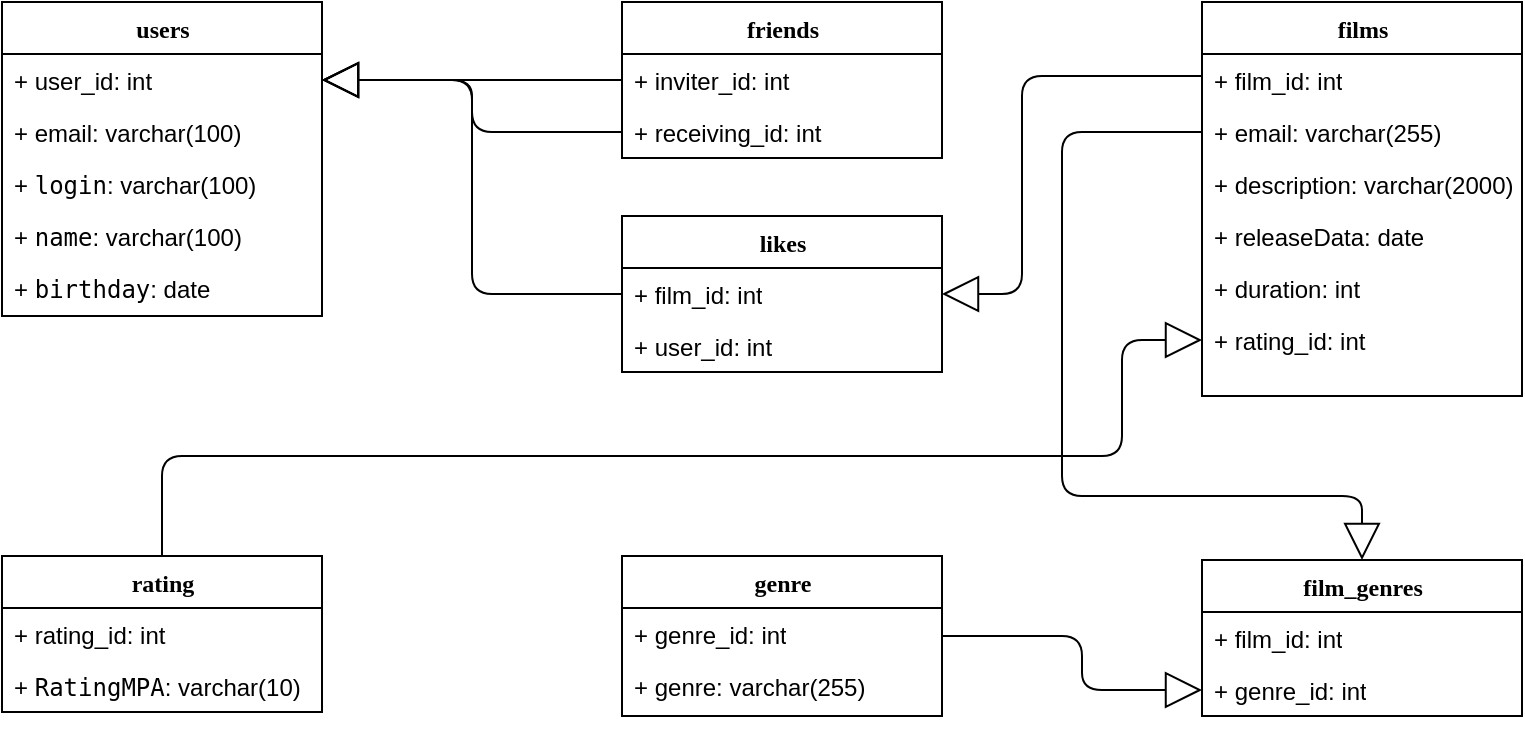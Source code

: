 <mxfile version="20.3.2" type="device"><diagram name="Page-1" id="9f46799a-70d6-7492-0946-bef42562c5a5"><mxGraphModel dx="946" dy="645" grid="1" gridSize="10" guides="1" tooltips="1" connect="1" arrows="1" fold="1" page="1" pageScale="1" pageWidth="1100" pageHeight="850" background="none" math="0" shadow="0"><root><mxCell id="0"/><mxCell id="1" parent="0"/><mxCell id="78961159f06e98e8-17" value="users" style="swimlane;html=1;fontStyle=1;align=center;verticalAlign=top;childLayout=stackLayout;horizontal=1;startSize=26;horizontalStack=0;resizeParent=1;resizeLast=0;collapsible=1;marginBottom=0;swimlaneFillColor=#ffffff;rounded=0;shadow=0;comic=0;labelBackgroundColor=none;strokeWidth=1;fillColor=none;fontFamily=Verdana;fontSize=12" parent="1" vertex="1"><mxGeometry x="90" y="83" width="160" height="157" as="geometry"/></mxCell><mxCell id="78961159f06e98e8-21" value="+ user_id: int" style="text;html=1;strokeColor=none;fillColor=none;align=left;verticalAlign=top;spacingLeft=4;spacingRight=4;whiteSpace=wrap;overflow=hidden;rotatable=0;points=[[0,0.5],[1,0.5]];portConstraint=eastwest;" parent="78961159f06e98e8-17" vertex="1"><mxGeometry y="26" width="160" height="26" as="geometry"/></mxCell><mxCell id="78961159f06e98e8-23" value="+ email: varchar(100)" style="text;html=1;strokeColor=none;fillColor=none;align=left;verticalAlign=top;spacingLeft=4;spacingRight=4;whiteSpace=wrap;overflow=hidden;rotatable=0;points=[[0,0.5],[1,0.5]];portConstraint=eastwest;" parent="78961159f06e98e8-17" vertex="1"><mxGeometry y="52" width="160" height="26" as="geometry"/></mxCell><mxCell id="78961159f06e98e8-25" value="+&amp;nbsp;&lt;span style=&quot;font-family: &amp;quot;JetBrains Mono&amp;quot;, monospace;&quot;&gt;login&lt;/span&gt;:&amp;nbsp;varchar(100)" style="text;html=1;strokeColor=none;fillColor=none;align=left;verticalAlign=top;spacingLeft=4;spacingRight=4;whiteSpace=wrap;overflow=hidden;rotatable=0;points=[[0,0.5],[1,0.5]];portConstraint=eastwest;fontColor=#000000;" parent="78961159f06e98e8-17" vertex="1"><mxGeometry y="78" width="160" height="26" as="geometry"/></mxCell><mxCell id="78961159f06e98e8-26" value="+&amp;nbsp;&lt;span style=&quot;font-family: &amp;quot;JetBrains Mono&amp;quot;, monospace;&quot;&gt;name&lt;/span&gt;:&amp;nbsp;varchar(100)" style="text;html=1;strokeColor=none;fillColor=none;align=left;verticalAlign=top;spacingLeft=4;spacingRight=4;whiteSpace=wrap;overflow=hidden;rotatable=0;points=[[0,0.5],[1,0.5]];portConstraint=eastwest;fontColor=#000000;" parent="78961159f06e98e8-17" vertex="1"><mxGeometry y="104" width="160" height="26" as="geometry"/></mxCell><mxCell id="78961159f06e98e8-24" value="+&amp;nbsp;&lt;span style=&quot;font-family: &amp;quot;JetBrains Mono&amp;quot;, monospace;&quot;&gt;birthday&lt;/span&gt;: date" style="text;html=1;strokeColor=none;fillColor=none;align=left;verticalAlign=top;spacingLeft=4;spacingRight=4;whiteSpace=wrap;overflow=hidden;rotatable=0;points=[[0,0.5],[1,0.5]];portConstraint=eastwest;fontColor=#000000;" parent="78961159f06e98e8-17" vertex="1"><mxGeometry y="130" width="160" height="26" as="geometry"/></mxCell><mxCell id="78961159f06e98e8-30" value="friends" style="swimlane;html=1;fontStyle=1;align=center;verticalAlign=top;childLayout=stackLayout;horizontal=1;startSize=26;horizontalStack=0;resizeParent=1;resizeLast=0;collapsible=1;marginBottom=0;swimlaneFillColor=#ffffff;rounded=0;shadow=0;comic=0;labelBackgroundColor=none;strokeWidth=1;fillColor=none;fontFamily=Verdana;fontSize=12" parent="1" vertex="1"><mxGeometry x="400" y="83" width="160" height="78" as="geometry"/></mxCell><mxCell id="ijx35GMmDwstrqIENFN9-3" value="+ inviter_id: int" style="text;html=1;strokeColor=none;fillColor=none;align=left;verticalAlign=top;spacingLeft=4;spacingRight=4;whiteSpace=wrap;overflow=hidden;rotatable=0;points=[[0,0.5],[1,0.5]];portConstraint=eastwest;" vertex="1" parent="78961159f06e98e8-30"><mxGeometry y="26" width="160" height="26" as="geometry"/></mxCell><mxCell id="78961159f06e98e8-31" value="+ receiving_id: int" style="text;html=1;strokeColor=none;fillColor=none;align=left;verticalAlign=top;spacingLeft=4;spacingRight=4;whiteSpace=wrap;overflow=hidden;rotatable=0;points=[[0,0.5],[1,0.5]];portConstraint=eastwest;" parent="78961159f06e98e8-30" vertex="1"><mxGeometry y="52" width="160" height="26" as="geometry"/></mxCell><mxCell id="78961159f06e98e8-43" value="films" style="swimlane;html=1;fontStyle=1;align=center;verticalAlign=top;childLayout=stackLayout;horizontal=1;startSize=26;horizontalStack=0;resizeParent=1;resizeLast=0;collapsible=1;marginBottom=0;swimlaneFillColor=#ffffff;rounded=0;shadow=0;comic=0;labelBackgroundColor=none;strokeWidth=1;fillColor=none;fontFamily=Verdana;fontSize=12" parent="1" vertex="1"><mxGeometry x="690" y="83" width="160" height="197" as="geometry"/></mxCell><mxCell id="78961159f06e98e8-44" value="+ film_id: int" style="text;html=1;strokeColor=none;fillColor=none;align=left;verticalAlign=top;spacingLeft=4;spacingRight=4;whiteSpace=wrap;overflow=hidden;rotatable=0;points=[[0,0.5],[1,0.5]];portConstraint=eastwest;" parent="78961159f06e98e8-43" vertex="1"><mxGeometry y="26" width="160" height="26" as="geometry"/></mxCell><mxCell id="78961159f06e98e8-45" value="+ email: varchar(255)" style="text;html=1;strokeColor=none;fillColor=none;align=left;verticalAlign=top;spacingLeft=4;spacingRight=4;whiteSpace=wrap;overflow=hidden;rotatable=0;points=[[0,0.5],[1,0.5]];portConstraint=eastwest;" parent="78961159f06e98e8-43" vertex="1"><mxGeometry y="52" width="160" height="26" as="geometry"/></mxCell><mxCell id="78961159f06e98e8-49" value="+ description: varchar(2000)" style="text;html=1;strokeColor=none;fillColor=none;align=left;verticalAlign=top;spacingLeft=4;spacingRight=4;whiteSpace=wrap;overflow=hidden;rotatable=0;points=[[0,0.5],[1,0.5]];portConstraint=eastwest;" parent="78961159f06e98e8-43" vertex="1"><mxGeometry y="78" width="160" height="26" as="geometry"/></mxCell><mxCell id="78961159f06e98e8-50" value="+ releaseData: date" style="text;html=1;strokeColor=none;fillColor=none;align=left;verticalAlign=top;spacingLeft=4;spacingRight=4;whiteSpace=wrap;overflow=hidden;rotatable=0;points=[[0,0.5],[1,0.5]];portConstraint=eastwest;" parent="78961159f06e98e8-43" vertex="1"><mxGeometry y="104" width="160" height="26" as="geometry"/></mxCell><mxCell id="78961159f06e98e8-52" value="+ duration: int" style="text;html=1;strokeColor=none;fillColor=none;align=left;verticalAlign=top;spacingLeft=4;spacingRight=4;whiteSpace=wrap;overflow=hidden;rotatable=0;points=[[0,0.5],[1,0.5]];portConstraint=eastwest;" parent="78961159f06e98e8-43" vertex="1"><mxGeometry y="130" width="160" height="26" as="geometry"/></mxCell><mxCell id="78961159f06e98e8-53" value="+ rating_id: int" style="text;html=1;strokeColor=none;fillColor=none;align=left;verticalAlign=top;spacingLeft=4;spacingRight=4;whiteSpace=wrap;overflow=hidden;rotatable=0;points=[[0,0.5],[1,0.5]];portConstraint=eastwest;" parent="78961159f06e98e8-43" vertex="1"><mxGeometry y="156" width="160" height="26" as="geometry"/></mxCell><mxCell id="78961159f06e98e8-56" value="rating" style="swimlane;html=1;fontStyle=1;align=center;verticalAlign=top;childLayout=stackLayout;horizontal=1;startSize=26;horizontalStack=0;resizeParent=1;resizeLast=0;collapsible=1;marginBottom=0;swimlaneFillColor=#ffffff;rounded=0;shadow=0;comic=0;labelBackgroundColor=none;strokeWidth=1;fillColor=none;fontFamily=Verdana;fontSize=12" parent="1" vertex="1"><mxGeometry x="90" y="360" width="160" height="78" as="geometry"/></mxCell><mxCell id="78961159f06e98e8-57" value="+ rating_id: int" style="text;html=1;strokeColor=none;fillColor=none;align=left;verticalAlign=top;spacingLeft=4;spacingRight=4;whiteSpace=wrap;overflow=hidden;rotatable=0;points=[[0,0.5],[1,0.5]];portConstraint=eastwest;" parent="78961159f06e98e8-56" vertex="1"><mxGeometry y="26" width="160" height="26" as="geometry"/></mxCell><mxCell id="78961159f06e98e8-58" value="+&amp;nbsp;&lt;span style=&quot;font-family: &amp;quot;JetBrains Mono&amp;quot;, monospace; background-color: rgb(255, 255, 255);&quot;&gt;RatingMPA&lt;/span&gt;:&amp;nbsp;varchar(10)" style="text;html=1;strokeColor=none;fillColor=none;align=left;verticalAlign=top;spacingLeft=4;spacingRight=4;whiteSpace=wrap;overflow=hidden;rotatable=0;points=[[0,0.5],[1,0.5]];portConstraint=eastwest;" parent="78961159f06e98e8-56" vertex="1"><mxGeometry y="52" width="160" height="26" as="geometry"/></mxCell><mxCell id="78961159f06e98e8-69" value="genre" style="swimlane;html=1;fontStyle=1;align=center;verticalAlign=top;childLayout=stackLayout;horizontal=1;startSize=26;horizontalStack=0;resizeParent=1;resizeLast=0;collapsible=1;marginBottom=0;swimlaneFillColor=#ffffff;rounded=0;shadow=0;comic=0;labelBackgroundColor=none;strokeWidth=1;fillColor=none;fontFamily=Verdana;fontSize=12" parent="1" vertex="1"><mxGeometry x="400" y="360" width="160" height="80" as="geometry"/></mxCell><mxCell id="78961159f06e98e8-70" value="+ genre_id: int" style="text;html=1;strokeColor=none;fillColor=none;align=left;verticalAlign=top;spacingLeft=4;spacingRight=4;whiteSpace=wrap;overflow=hidden;rotatable=0;points=[[0,0.5],[1,0.5]];portConstraint=eastwest;" parent="78961159f06e98e8-69" vertex="1"><mxGeometry y="26" width="160" height="26" as="geometry"/></mxCell><mxCell id="78961159f06e98e8-71" value="+ genre:&amp;nbsp;varchar(255)" style="text;html=1;strokeColor=none;fillColor=none;align=left;verticalAlign=top;spacingLeft=4;spacingRight=4;whiteSpace=wrap;overflow=hidden;rotatable=0;points=[[0,0.5],[1,0.5]];portConstraint=eastwest;" parent="78961159f06e98e8-69" vertex="1"><mxGeometry y="52" width="160" height="26" as="geometry"/></mxCell><mxCell id="78961159f06e98e8-108" value="film_genres" style="swimlane;html=1;fontStyle=1;align=center;verticalAlign=top;childLayout=stackLayout;horizontal=1;startSize=26;horizontalStack=0;resizeParent=1;resizeLast=0;collapsible=1;marginBottom=0;swimlaneFillColor=#ffffff;rounded=0;shadow=0;comic=0;labelBackgroundColor=none;strokeWidth=1;fillColor=none;fontFamily=Verdana;fontSize=12" parent="1" vertex="1"><mxGeometry x="690" y="362" width="160" height="78" as="geometry"/></mxCell><mxCell id="78961159f06e98e8-109" value="+ film_id: int" style="text;html=1;strokeColor=none;fillColor=none;align=left;verticalAlign=top;spacingLeft=4;spacingRight=4;whiteSpace=wrap;overflow=hidden;rotatable=0;points=[[0,0.5],[1,0.5]];portConstraint=eastwest;" parent="78961159f06e98e8-108" vertex="1"><mxGeometry y="26" width="160" height="26" as="geometry"/></mxCell><mxCell id="78961159f06e98e8-110" value="+ genre_id: int" style="text;html=1;strokeColor=none;fillColor=none;align=left;verticalAlign=top;spacingLeft=4;spacingRight=4;whiteSpace=wrap;overflow=hidden;rotatable=0;points=[[0,0.5],[1,0.5]];portConstraint=eastwest;" parent="78961159f06e98e8-108" vertex="1"><mxGeometry y="52" width="160" height="26" as="geometry"/></mxCell><mxCell id="ijx35GMmDwstrqIENFN9-2" style="edgeStyle=orthogonalEdgeStyle;html=1;labelBackgroundColor=none;startFill=0;startSize=8;endArrow=block;endFill=0;endSize=16;fontFamily=Verdana;fontSize=12;" edge="1" parent="1" source="ijx35GMmDwstrqIENFN9-3" target="78961159f06e98e8-21"><mxGeometry relative="1" as="geometry"><Array as="points"/><mxPoint x="370" y="120" as="sourcePoint"/><mxPoint x="520" y="170" as="targetPoint"/></mxGeometry></mxCell><mxCell id="ijx35GMmDwstrqIENFN9-4" style="edgeStyle=orthogonalEdgeStyle;html=1;labelBackgroundColor=none;startFill=0;startSize=8;endArrow=block;endFill=0;endSize=16;fontFamily=Verdana;fontSize=12;" edge="1" parent="1" source="78961159f06e98e8-31" target="78961159f06e98e8-21"><mxGeometry relative="1" as="geometry"><Array as="points"/><mxPoint x="410" y="150" as="sourcePoint"/><mxPoint x="260" y="150" as="targetPoint"/></mxGeometry></mxCell><mxCell id="ijx35GMmDwstrqIENFN9-5" value="likes" style="swimlane;html=1;fontStyle=1;align=center;verticalAlign=top;childLayout=stackLayout;horizontal=1;startSize=26;horizontalStack=0;resizeParent=1;resizeLast=0;collapsible=1;marginBottom=0;swimlaneFillColor=#ffffff;rounded=0;shadow=0;comic=0;labelBackgroundColor=none;strokeWidth=1;fillColor=none;fontFamily=Verdana;fontSize=12" vertex="1" parent="1"><mxGeometry x="400" y="190" width="160" height="78" as="geometry"/></mxCell><mxCell id="ijx35GMmDwstrqIENFN9-6" value="+ film_id: int" style="text;html=1;strokeColor=none;fillColor=none;align=left;verticalAlign=top;spacingLeft=4;spacingRight=4;whiteSpace=wrap;overflow=hidden;rotatable=0;points=[[0,0.5],[1,0.5]];portConstraint=eastwest;" vertex="1" parent="ijx35GMmDwstrqIENFN9-5"><mxGeometry y="26" width="160" height="26" as="geometry"/></mxCell><mxCell id="ijx35GMmDwstrqIENFN9-7" value="+ user_id: int" style="text;html=1;strokeColor=none;fillColor=none;align=left;verticalAlign=top;spacingLeft=4;spacingRight=4;whiteSpace=wrap;overflow=hidden;rotatable=0;points=[[0,0.5],[1,0.5]];portConstraint=eastwest;" vertex="1" parent="ijx35GMmDwstrqIENFN9-5"><mxGeometry y="52" width="160" height="26" as="geometry"/></mxCell><mxCell id="ijx35GMmDwstrqIENFN9-8" style="edgeStyle=orthogonalEdgeStyle;html=1;labelBackgroundColor=none;startFill=0;startSize=8;endArrow=block;endFill=0;endSize=16;fontFamily=Verdana;fontSize=12;" edge="1" parent="1" source="ijx35GMmDwstrqIENFN9-6" target="78961159f06e98e8-21"><mxGeometry relative="1" as="geometry"><Array as="points"/><mxPoint x="420" y="300" as="sourcePoint"/><mxPoint x="270" y="300" as="targetPoint"/></mxGeometry></mxCell><mxCell id="ijx35GMmDwstrqIENFN9-9" style="edgeStyle=orthogonalEdgeStyle;html=1;labelBackgroundColor=none;startFill=0;startSize=8;endArrow=block;endFill=0;endSize=16;fontFamily=Verdana;fontSize=12;" edge="1" parent="1" source="78961159f06e98e8-44" target="ijx35GMmDwstrqIENFN9-6"><mxGeometry relative="1" as="geometry"><Array as="points"><mxPoint x="600" y="120"/><mxPoint x="600" y="229"/></Array><mxPoint x="750" y="352.0" as="sourcePoint"/><mxPoint x="600" y="150" as="targetPoint"/></mxGeometry></mxCell><mxCell id="ijx35GMmDwstrqIENFN9-10" style="edgeStyle=orthogonalEdgeStyle;html=1;labelBackgroundColor=none;startFill=0;startSize=8;endArrow=block;endFill=0;endSize=16;fontFamily=Verdana;fontSize=12;entryX=0;entryY=0.5;entryDx=0;entryDy=0;" edge="1" parent="1" source="78961159f06e98e8-70" target="78961159f06e98e8-110"><mxGeometry relative="1" as="geometry"><Array as="points"><mxPoint x="630" y="400"/><mxPoint x="630" y="427"/></Array><mxPoint x="650" y="460" as="sourcePoint"/><mxPoint x="520" y="569" as="targetPoint"/></mxGeometry></mxCell><mxCell id="ijx35GMmDwstrqIENFN9-11" style="edgeStyle=orthogonalEdgeStyle;html=1;labelBackgroundColor=none;startFill=0;startSize=8;endArrow=block;endFill=0;endSize=16;fontFamily=Verdana;fontSize=12;exitX=0.5;exitY=0;exitDx=0;exitDy=0;" edge="1" parent="1" source="78961159f06e98e8-56" target="78961159f06e98e8-53"><mxGeometry relative="1" as="geometry"><Array as="points"><mxPoint x="170" y="310"/><mxPoint x="650" y="310"/><mxPoint x="650" y="252"/></Array><mxPoint x="260" y="310" as="sourcePoint"/><mxPoint x="390" y="337" as="targetPoint"/></mxGeometry></mxCell><mxCell id="ijx35GMmDwstrqIENFN9-12" style="edgeStyle=orthogonalEdgeStyle;html=1;labelBackgroundColor=none;startFill=0;startSize=8;endArrow=block;endFill=0;endSize=16;fontFamily=Verdana;fontSize=12;entryX=0.5;entryY=0;entryDx=0;entryDy=0;" edge="1" parent="1" source="78961159f06e98e8-45" target="78961159f06e98e8-108"><mxGeometry relative="1" as="geometry"><Array as="points"><mxPoint x="620" y="148"/><mxPoint x="620" y="330"/><mxPoint x="770" y="330"/></Array><mxPoint x="660" y="160" as="sourcePoint"/><mxPoint x="580" y="268" as="targetPoint"/></mxGeometry></mxCell></root></mxGraphModel></diagram></mxfile>